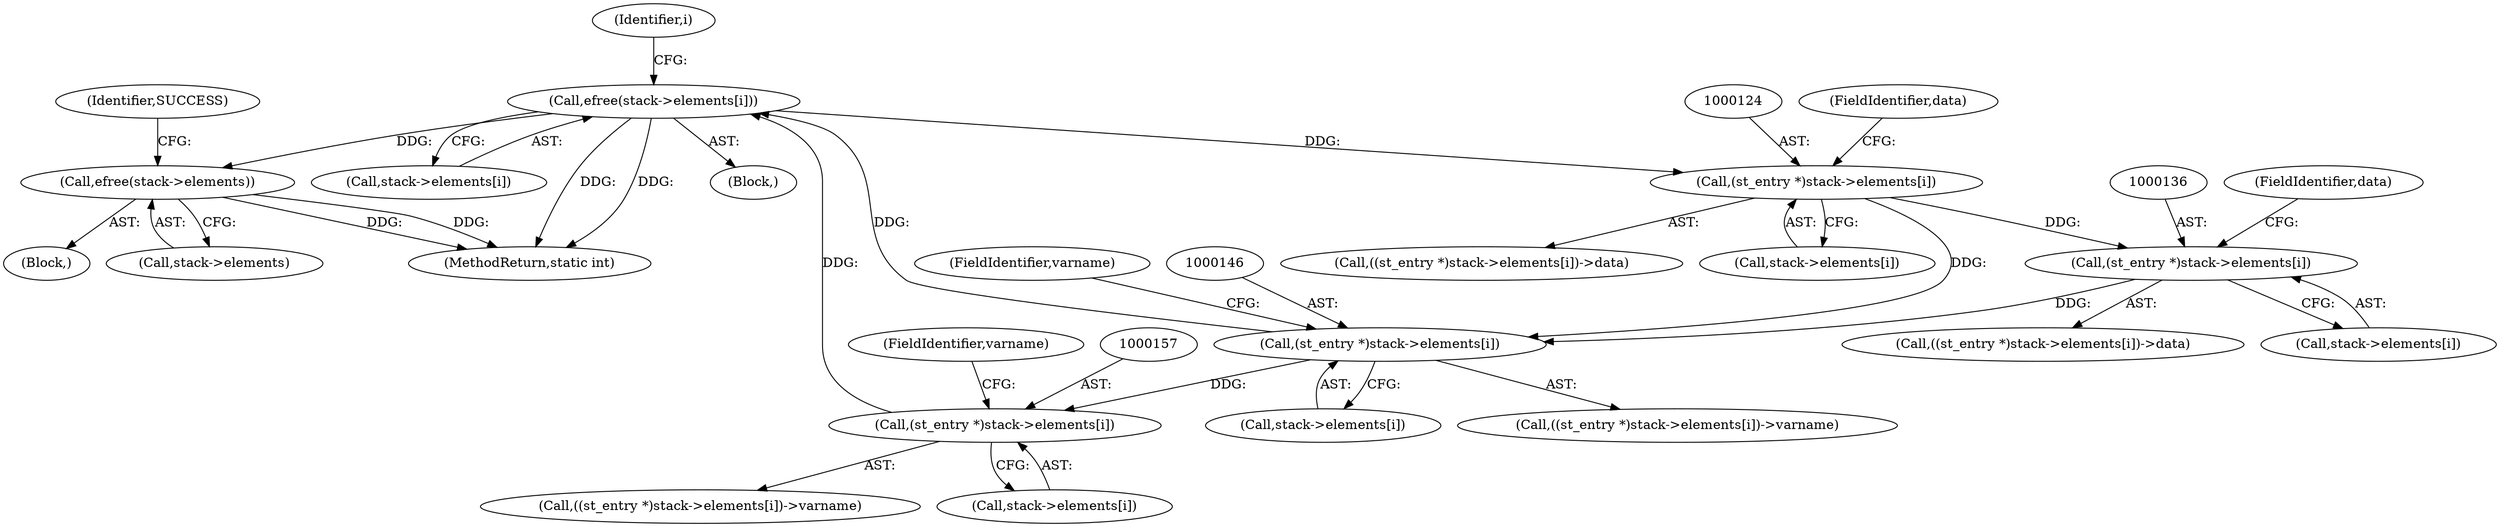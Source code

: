 digraph "1_php-src_b88393f08a558eec14964a55d3c680fe67407712?w=1@API" {
"1000170" [label="(Call,efree(stack->elements))"];
"1000164" [label="(Call,efree(stack->elements[i]))"];
"1000156" [label="(Call,(st_entry *)stack->elements[i])"];
"1000145" [label="(Call,(st_entry *)stack->elements[i])"];
"1000123" [label="(Call,(st_entry *)stack->elements[i])"];
"1000135" [label="(Call,(st_entry *)stack->elements[i])"];
"1000175" [label="(Identifier,SUCCESS)"];
"1000142" [label="(FieldIdentifier,data)"];
"1000119" [label="(Identifier,i)"];
"1000156" [label="(Call,(st_entry *)stack->elements[i])"];
"1000108" [label="(Block,)"];
"1000123" [label="(Call,(st_entry *)stack->elements[i])"];
"1000163" [label="(FieldIdentifier,varname)"];
"1000155" [label="(Call,((st_entry *)stack->elements[i])->varname)"];
"1000170" [label="(Call,efree(stack->elements))"];
"1000135" [label="(Call,(st_entry *)stack->elements[i])"];
"1000176" [label="(MethodReturn,static int)"];
"1000164" [label="(Call,efree(stack->elements[i]))"];
"1000147" [label="(Call,stack->elements[i])"];
"1000165" [label="(Call,stack->elements[i])"];
"1000134" [label="(Call,((st_entry *)stack->elements[i])->data)"];
"1000145" [label="(Call,(st_entry *)stack->elements[i])"];
"1000122" [label="(Call,((st_entry *)stack->elements[i])->data)"];
"1000152" [label="(FieldIdentifier,varname)"];
"1000125" [label="(Call,stack->elements[i])"];
"1000158" [label="(Call,stack->elements[i])"];
"1000120" [label="(Block,)"];
"1000137" [label="(Call,stack->elements[i])"];
"1000171" [label="(Call,stack->elements)"];
"1000130" [label="(FieldIdentifier,data)"];
"1000144" [label="(Call,((st_entry *)stack->elements[i])->varname)"];
"1000170" -> "1000108"  [label="AST: "];
"1000170" -> "1000171"  [label="CFG: "];
"1000171" -> "1000170"  [label="AST: "];
"1000175" -> "1000170"  [label="CFG: "];
"1000170" -> "1000176"  [label="DDG: "];
"1000170" -> "1000176"  [label="DDG: "];
"1000164" -> "1000170"  [label="DDG: "];
"1000164" -> "1000120"  [label="AST: "];
"1000164" -> "1000165"  [label="CFG: "];
"1000165" -> "1000164"  [label="AST: "];
"1000119" -> "1000164"  [label="CFG: "];
"1000164" -> "1000176"  [label="DDG: "];
"1000164" -> "1000176"  [label="DDG: "];
"1000164" -> "1000123"  [label="DDG: "];
"1000156" -> "1000164"  [label="DDG: "];
"1000145" -> "1000164"  [label="DDG: "];
"1000156" -> "1000155"  [label="AST: "];
"1000156" -> "1000158"  [label="CFG: "];
"1000157" -> "1000156"  [label="AST: "];
"1000158" -> "1000156"  [label="AST: "];
"1000163" -> "1000156"  [label="CFG: "];
"1000145" -> "1000156"  [label="DDG: "];
"1000145" -> "1000144"  [label="AST: "];
"1000145" -> "1000147"  [label="CFG: "];
"1000146" -> "1000145"  [label="AST: "];
"1000147" -> "1000145"  [label="AST: "];
"1000152" -> "1000145"  [label="CFG: "];
"1000123" -> "1000145"  [label="DDG: "];
"1000135" -> "1000145"  [label="DDG: "];
"1000123" -> "1000122"  [label="AST: "];
"1000123" -> "1000125"  [label="CFG: "];
"1000124" -> "1000123"  [label="AST: "];
"1000125" -> "1000123"  [label="AST: "];
"1000130" -> "1000123"  [label="CFG: "];
"1000123" -> "1000135"  [label="DDG: "];
"1000135" -> "1000134"  [label="AST: "];
"1000135" -> "1000137"  [label="CFG: "];
"1000136" -> "1000135"  [label="AST: "];
"1000137" -> "1000135"  [label="AST: "];
"1000142" -> "1000135"  [label="CFG: "];
}
